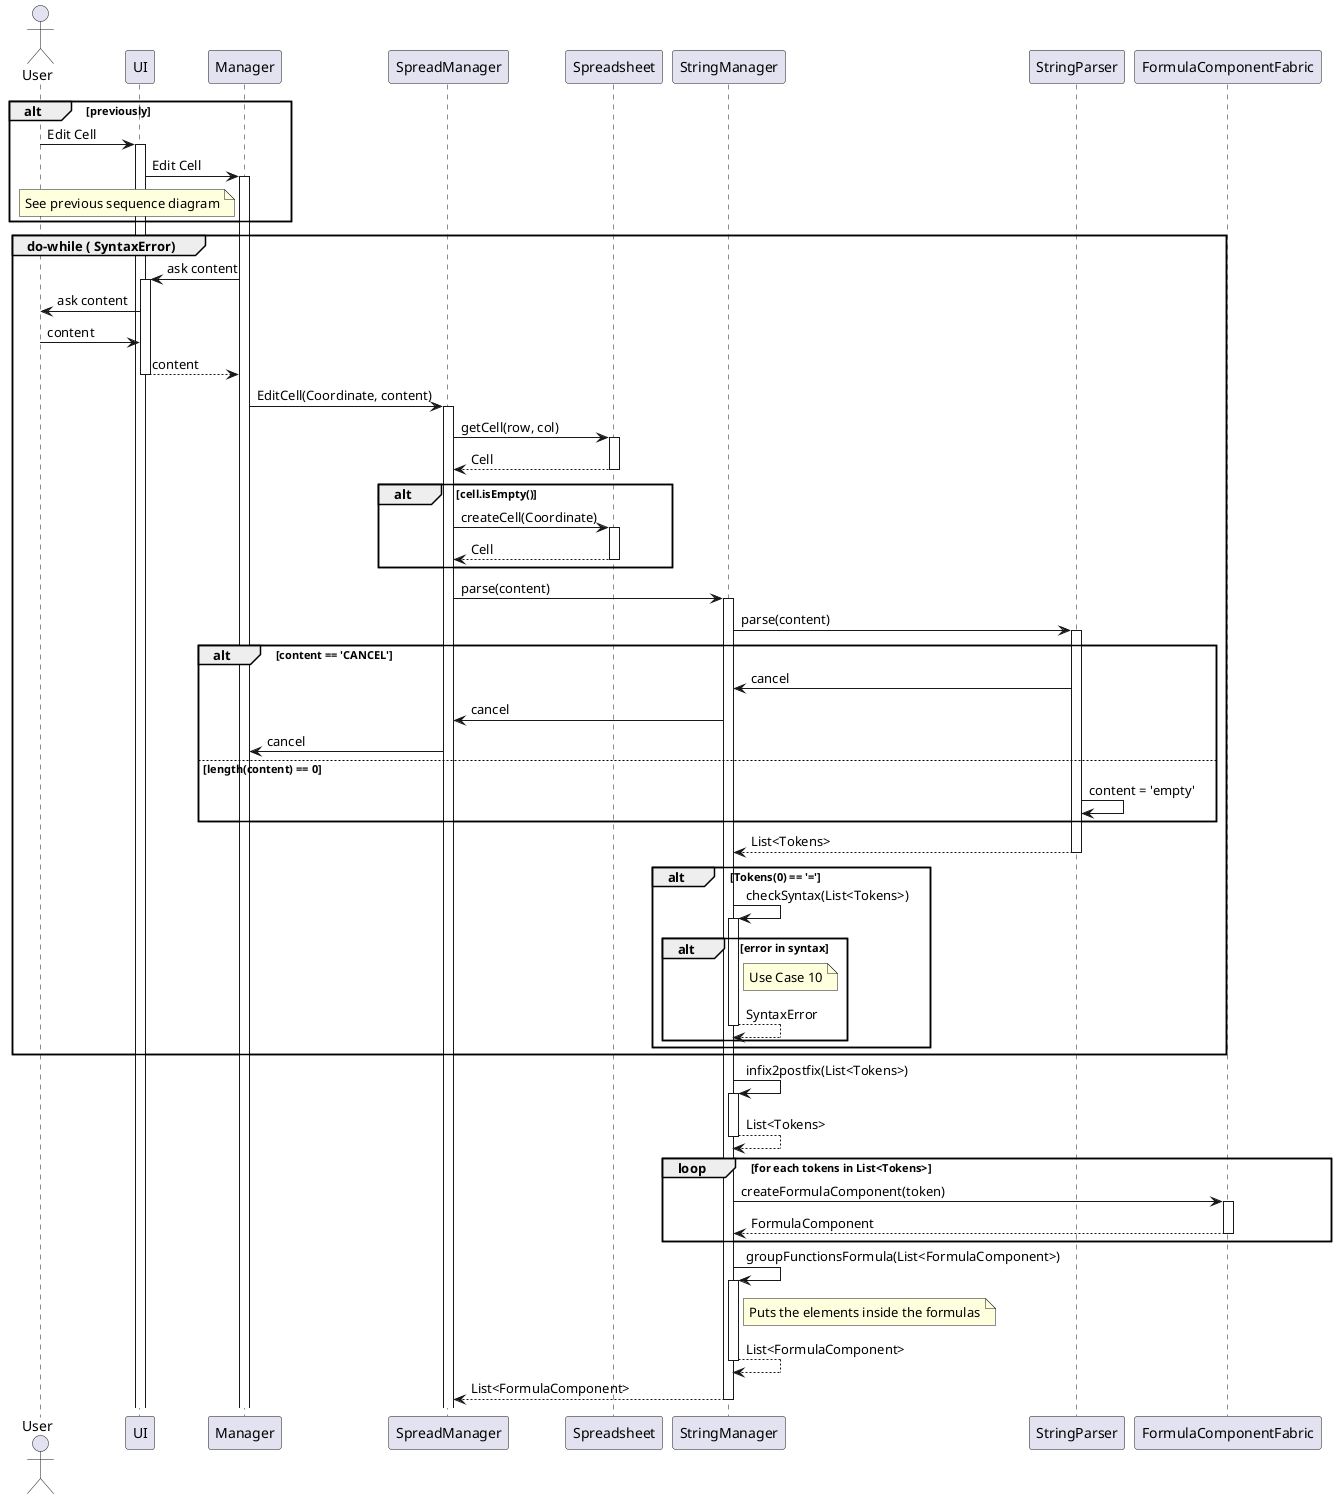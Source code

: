 @startuml

'TO DEFINE ORDER PARTICIPANTS'
actor User
participant UI
participant Manager
participant SpreadManager
participant Spreadsheet
participant StringManager
participant StringParser
participant FormulaComponentFabric

alt previously
    User -> UI++:Edit Cell
    UI -> Manager ++:Edit Cell
    note left of Manager: See previous sequence diagram
end

group do-while ( SyntaxError)

    Manager -> UI++: ask content
    UI -> User: ask content
    User -> UI : content
    return content

    Manager -> SpreadManager++: EditCell(Coordinate, content)

    SpreadManager -> Spreadsheet ++: getCell(row, col)
    return Cell

    alt cell.isEmpty()
        SpreadManager -> Spreadsheet ++: createCell(Coordinate)
        return Cell
    end

    SpreadManager -> StringManager ++: parse(content)
    StringManager -> StringParser ++: parse(content)

    alt content == 'CANCEL'
        StringParser -> StringManager : cancel
        StringManager -> SpreadManager : cancel
        SpreadManager -> Manager : cancel

    else length(content) == 0
        StringParser -> StringParser : content = 'empty'
    end
    return List<Tokens>

    alt Tokens(0) == '='

        StringManager -> StringManager ++: checkSyntax(List<Tokens>)
        
        alt error in syntax
            note right of StringManager: Use Case 10

            return SyntaxError
            
        end
    end
end

StringManager -> StringManager ++: infix2postfix(List<Tokens>)
return List<Tokens>

loop for each tokens in List<Tokens>
    StringManager -> FormulaComponentFabric ++: createFormulaComponent(token)
    return FormulaComponent
end

StringManager -> StringManager ++: groupFunctionsFormula(List<FormulaComponent>)
note right of StringManager: Puts the elements inside the formulas

return List<FormulaComponent>

return List<FormulaComponent>


@enduml
